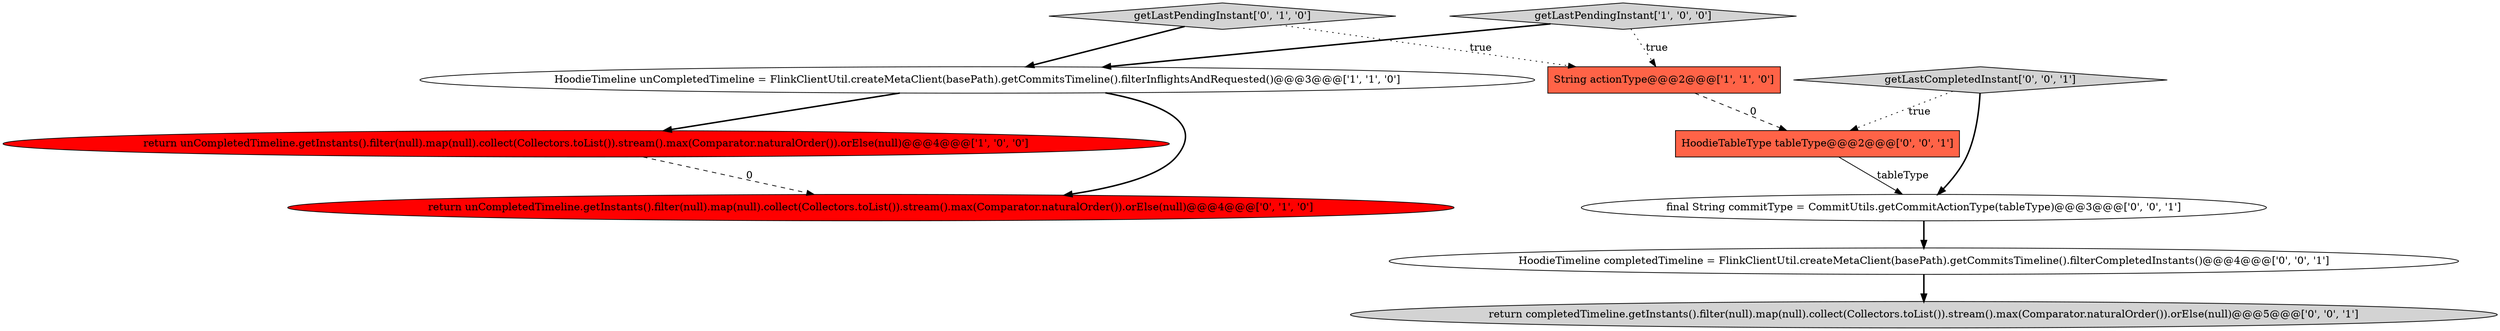 digraph {
0 [style = filled, label = "return unCompletedTimeline.getInstants().filter(null).map(null).collect(Collectors.toList()).stream().max(Comparator.naturalOrder()).orElse(null)@@@4@@@['1', '0', '0']", fillcolor = red, shape = ellipse image = "AAA1AAABBB1BBB"];
7 [style = filled, label = "getLastCompletedInstant['0', '0', '1']", fillcolor = lightgray, shape = diamond image = "AAA0AAABBB3BBB"];
9 [style = filled, label = "final String commitType = CommitUtils.getCommitActionType(tableType)@@@3@@@['0', '0', '1']", fillcolor = white, shape = ellipse image = "AAA0AAABBB3BBB"];
5 [style = filled, label = "return unCompletedTimeline.getInstants().filter(null).map(null).collect(Collectors.toList()).stream().max(Comparator.naturalOrder()).orElse(null)@@@4@@@['0', '1', '0']", fillcolor = red, shape = ellipse image = "AAA1AAABBB2BBB"];
2 [style = filled, label = "HoodieTimeline unCompletedTimeline = FlinkClientUtil.createMetaClient(basePath).getCommitsTimeline().filterInflightsAndRequested()@@@3@@@['1', '1', '0']", fillcolor = white, shape = ellipse image = "AAA0AAABBB1BBB"];
3 [style = filled, label = "String actionType@@@2@@@['1', '1', '0']", fillcolor = tomato, shape = box image = "AAA0AAABBB1BBB"];
6 [style = filled, label = "return completedTimeline.getInstants().filter(null).map(null).collect(Collectors.toList()).stream().max(Comparator.naturalOrder()).orElse(null)@@@5@@@['0', '0', '1']", fillcolor = lightgray, shape = ellipse image = "AAA0AAABBB3BBB"];
4 [style = filled, label = "getLastPendingInstant['0', '1', '0']", fillcolor = lightgray, shape = diamond image = "AAA0AAABBB2BBB"];
1 [style = filled, label = "getLastPendingInstant['1', '0', '0']", fillcolor = lightgray, shape = diamond image = "AAA0AAABBB1BBB"];
8 [style = filled, label = "HoodieTableType tableType@@@2@@@['0', '0', '1']", fillcolor = tomato, shape = box image = "AAA0AAABBB3BBB"];
10 [style = filled, label = "HoodieTimeline completedTimeline = FlinkClientUtil.createMetaClient(basePath).getCommitsTimeline().filterCompletedInstants()@@@4@@@['0', '0', '1']", fillcolor = white, shape = ellipse image = "AAA0AAABBB3BBB"];
7->9 [style = bold, label=""];
3->8 [style = dashed, label="0"];
1->2 [style = bold, label=""];
2->0 [style = bold, label=""];
4->3 [style = dotted, label="true"];
4->2 [style = bold, label=""];
9->10 [style = bold, label=""];
0->5 [style = dashed, label="0"];
7->8 [style = dotted, label="true"];
8->9 [style = solid, label="tableType"];
10->6 [style = bold, label=""];
2->5 [style = bold, label=""];
1->3 [style = dotted, label="true"];
}
